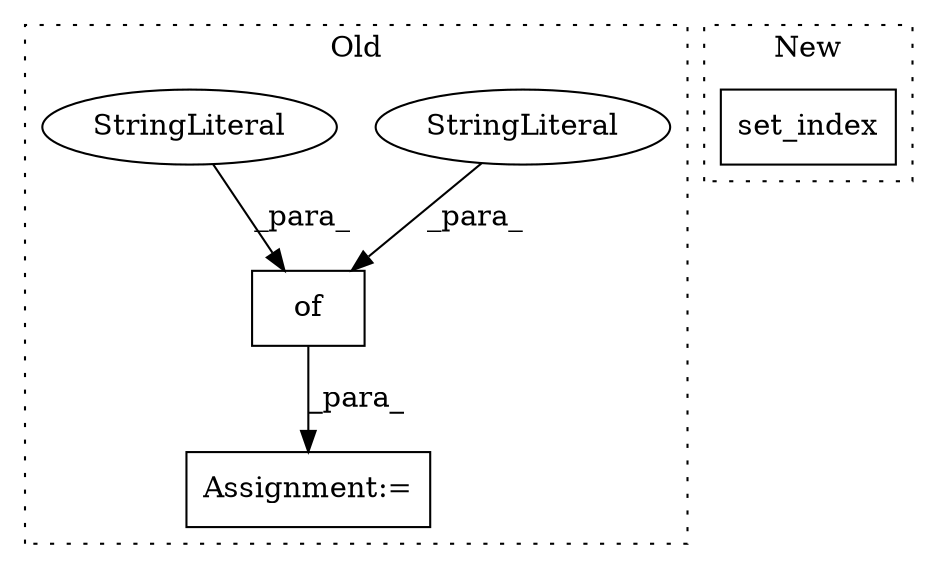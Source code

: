 digraph G {
subgraph cluster0 {
1 [label="of" a="32" s="13705,13723" l="3,1" shape="box"];
3 [label="StringLiteral" a="45" s="13715" l="8" shape="ellipse"];
4 [label="StringLiteral" a="45" s="13708" l="6" shape="ellipse"];
5 [label="Assignment:=" a="7" s="13683" l="1" shape="box"];
label = "Old";
style="dotted";
}
subgraph cluster1 {
2 [label="set_index" a="32" s="13949,13975" l="10,1" shape="box"];
label = "New";
style="dotted";
}
1 -> 5 [label="_para_"];
3 -> 1 [label="_para_"];
4 -> 1 [label="_para_"];
}